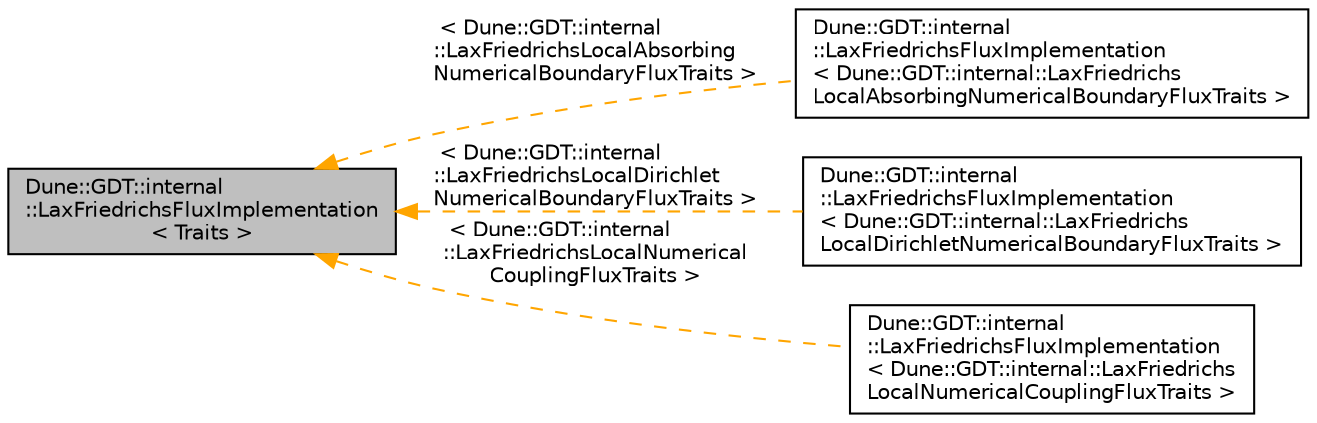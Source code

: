 digraph "Dune::GDT::internal::LaxFriedrichsFluxImplementation&lt; Traits &gt;"
{
  edge [fontname="Helvetica",fontsize="10",labelfontname="Helvetica",labelfontsize="10"];
  node [fontname="Helvetica",fontsize="10",shape=record];
  rankdir="LR";
  Node1 [label="Dune::GDT::internal\l::LaxFriedrichsFluxImplementation\l\< Traits \>",height=0.2,width=0.4,color="black", fillcolor="grey75", style="filled", fontcolor="black"];
  Node1 -> Node2 [dir="back",color="orange",fontsize="10",style="dashed",label=" \< Dune::GDT::internal\l::LaxFriedrichsLocalAbsorbing\lNumericalBoundaryFluxTraits \>" ,fontname="Helvetica"];
  Node2 [label="Dune::GDT::internal\l::LaxFriedrichsFluxImplementation\l\< Dune::GDT::internal::LaxFriedrichs\lLocalAbsorbingNumericalBoundaryFluxTraits \>",height=0.2,width=0.4,color="black", fillcolor="white", style="filled",URL="$a00279.html"];
  Node1 -> Node3 [dir="back",color="orange",fontsize="10",style="dashed",label=" \< Dune::GDT::internal\l::LaxFriedrichsLocalDirichlet\lNumericalBoundaryFluxTraits \>" ,fontname="Helvetica"];
  Node3 [label="Dune::GDT::internal\l::LaxFriedrichsFluxImplementation\l\< Dune::GDT::internal::LaxFriedrichs\lLocalDirichletNumericalBoundaryFluxTraits \>",height=0.2,width=0.4,color="black", fillcolor="white", style="filled",URL="$a00279.html"];
  Node1 -> Node4 [dir="back",color="orange",fontsize="10",style="dashed",label=" \< Dune::GDT::internal\l::LaxFriedrichsLocalNumerical\lCouplingFluxTraits \>" ,fontname="Helvetica"];
  Node4 [label="Dune::GDT::internal\l::LaxFriedrichsFluxImplementation\l\< Dune::GDT::internal::LaxFriedrichs\lLocalNumericalCouplingFluxTraits \>",height=0.2,width=0.4,color="black", fillcolor="white", style="filled",URL="$a00279.html"];
}
